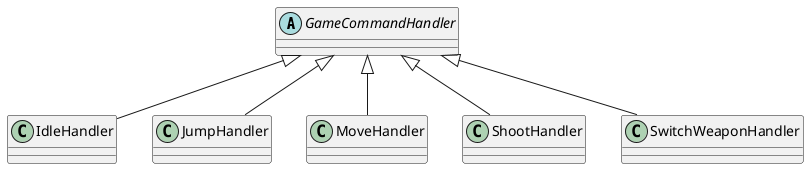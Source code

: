 @startuml Game Command Handlers

abstract class GameCommandHandler

class IdleHandler
class JumpHandler
class MoveHandler
class ShootHandler
class SwitchWeaponHandler

GameCommandHandler <|-- IdleHandler
GameCommandHandler <|-- JumpHandler
GameCommandHandler <|-- MoveHandler
GameCommandHandler <|-- ShootHandler
GameCommandHandler <|-- SwitchWeaponHandler

@enduml